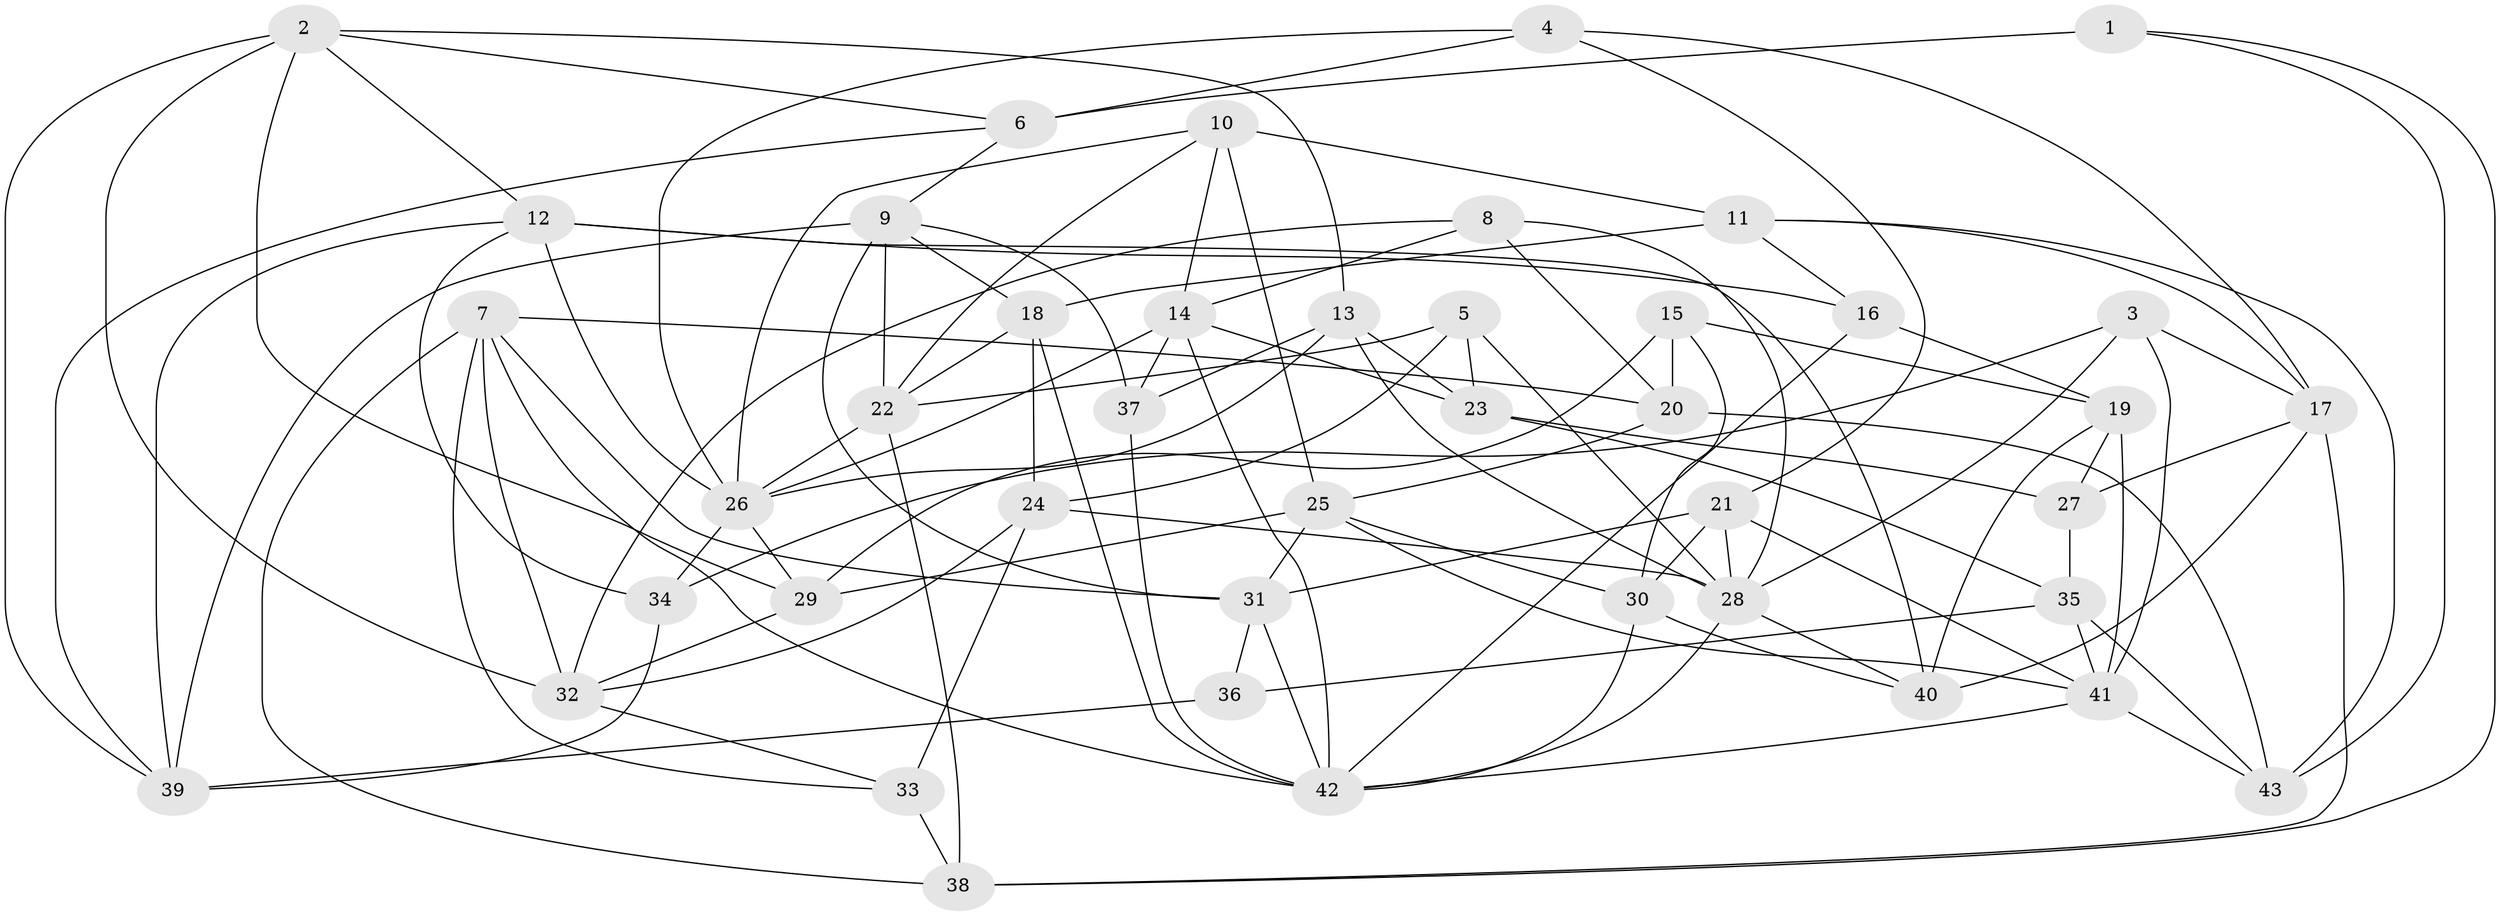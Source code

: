 // original degree distribution, {4: 1.0}
// Generated by graph-tools (version 1.1) at 2025/03/03/09/25 03:03:03]
// undirected, 43 vertices, 112 edges
graph export_dot {
graph [start="1"]
  node [color=gray90,style=filled];
  1;
  2;
  3;
  4;
  5;
  6;
  7;
  8;
  9;
  10;
  11;
  12;
  13;
  14;
  15;
  16;
  17;
  18;
  19;
  20;
  21;
  22;
  23;
  24;
  25;
  26;
  27;
  28;
  29;
  30;
  31;
  32;
  33;
  34;
  35;
  36;
  37;
  38;
  39;
  40;
  41;
  42;
  43;
  1 -- 6 [weight=2.0];
  1 -- 38 [weight=1.0];
  1 -- 43 [weight=1.0];
  2 -- 6 [weight=1.0];
  2 -- 12 [weight=1.0];
  2 -- 13 [weight=1.0];
  2 -- 29 [weight=1.0];
  2 -- 32 [weight=1.0];
  2 -- 39 [weight=1.0];
  3 -- 17 [weight=1.0];
  3 -- 28 [weight=1.0];
  3 -- 34 [weight=2.0];
  3 -- 41 [weight=2.0];
  4 -- 6 [weight=1.0];
  4 -- 17 [weight=1.0];
  4 -- 21 [weight=1.0];
  4 -- 26 [weight=1.0];
  5 -- 22 [weight=1.0];
  5 -- 23 [weight=1.0];
  5 -- 24 [weight=1.0];
  5 -- 28 [weight=1.0];
  6 -- 9 [weight=1.0];
  6 -- 39 [weight=1.0];
  7 -- 20 [weight=1.0];
  7 -- 31 [weight=1.0];
  7 -- 32 [weight=1.0];
  7 -- 33 [weight=1.0];
  7 -- 38 [weight=1.0];
  7 -- 42 [weight=1.0];
  8 -- 14 [weight=1.0];
  8 -- 20 [weight=1.0];
  8 -- 28 [weight=1.0];
  8 -- 32 [weight=1.0];
  9 -- 18 [weight=1.0];
  9 -- 22 [weight=1.0];
  9 -- 31 [weight=1.0];
  9 -- 37 [weight=1.0];
  9 -- 39 [weight=1.0];
  10 -- 11 [weight=2.0];
  10 -- 14 [weight=1.0];
  10 -- 22 [weight=1.0];
  10 -- 25 [weight=1.0];
  10 -- 26 [weight=1.0];
  11 -- 16 [weight=1.0];
  11 -- 17 [weight=1.0];
  11 -- 18 [weight=1.0];
  11 -- 43 [weight=1.0];
  12 -- 16 [weight=1.0];
  12 -- 26 [weight=1.0];
  12 -- 34 [weight=1.0];
  12 -- 39 [weight=1.0];
  12 -- 40 [weight=1.0];
  13 -- 23 [weight=2.0];
  13 -- 26 [weight=1.0];
  13 -- 28 [weight=1.0];
  13 -- 37 [weight=1.0];
  14 -- 23 [weight=1.0];
  14 -- 26 [weight=1.0];
  14 -- 37 [weight=1.0];
  14 -- 42 [weight=1.0];
  15 -- 19 [weight=1.0];
  15 -- 20 [weight=1.0];
  15 -- 29 [weight=1.0];
  15 -- 30 [weight=1.0];
  16 -- 19 [weight=1.0];
  16 -- 42 [weight=1.0];
  17 -- 27 [weight=1.0];
  17 -- 38 [weight=1.0];
  17 -- 40 [weight=1.0];
  18 -- 22 [weight=1.0];
  18 -- 24 [weight=1.0];
  18 -- 42 [weight=2.0];
  19 -- 27 [weight=1.0];
  19 -- 40 [weight=2.0];
  19 -- 41 [weight=1.0];
  20 -- 25 [weight=1.0];
  20 -- 43 [weight=2.0];
  21 -- 28 [weight=1.0];
  21 -- 30 [weight=2.0];
  21 -- 31 [weight=1.0];
  21 -- 41 [weight=1.0];
  22 -- 26 [weight=1.0];
  22 -- 38 [weight=1.0];
  23 -- 27 [weight=1.0];
  23 -- 35 [weight=1.0];
  24 -- 28 [weight=1.0];
  24 -- 32 [weight=1.0];
  24 -- 33 [weight=2.0];
  25 -- 29 [weight=1.0];
  25 -- 30 [weight=1.0];
  25 -- 31 [weight=1.0];
  25 -- 41 [weight=1.0];
  26 -- 29 [weight=2.0];
  26 -- 34 [weight=2.0];
  27 -- 35 [weight=1.0];
  28 -- 40 [weight=1.0];
  28 -- 42 [weight=1.0];
  29 -- 32 [weight=1.0];
  30 -- 40 [weight=1.0];
  30 -- 42 [weight=1.0];
  31 -- 36 [weight=1.0];
  31 -- 42 [weight=1.0];
  32 -- 33 [weight=1.0];
  33 -- 38 [weight=2.0];
  34 -- 39 [weight=1.0];
  35 -- 36 [weight=2.0];
  35 -- 41 [weight=1.0];
  35 -- 43 [weight=1.0];
  36 -- 39 [weight=1.0];
  37 -- 42 [weight=1.0];
  41 -- 42 [weight=1.0];
  41 -- 43 [weight=1.0];
}
